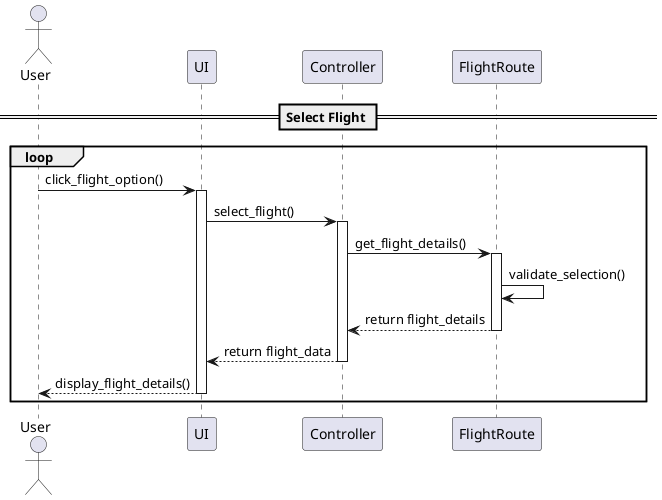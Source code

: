 @startuml SelectFlight
actor "User" as user
participant UI
participant Controller
participant FlightRoute

== Select Flight ==

loop
   user -> UI: click_flight_option()
   activate UI
   UI -> Controller: select_flight()
   activate Controller 
   Controller -> FlightRoute: get_flight_details()
   activate FlightRoute
   FlightRoute -> FlightRoute: validate_selection()
   FlightRoute --> Controller: return flight_details
   deactivate FlightRoute
   Controller --> UI: return flight_data
   deactivate Controller
   UI --> user: display_flight_details()
   deactivate UI
end

@enduml